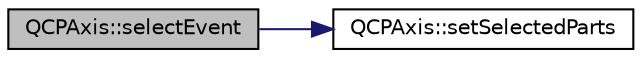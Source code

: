 digraph "QCPAxis::selectEvent"
{
  edge [fontname="Helvetica",fontsize="10",labelfontname="Helvetica",labelfontsize="10"];
  node [fontname="Helvetica",fontsize="10",shape=record];
  rankdir="LR";
  Node596 [label="QCPAxis::selectEvent",height=0.2,width=0.4,color="black", fillcolor="grey75", style="filled", fontcolor="black"];
  Node596 -> Node597 [color="midnightblue",fontsize="10",style="solid",fontname="Helvetica"];
  Node597 [label="QCPAxis::setSelectedParts",height=0.2,width=0.4,color="black", fillcolor="white", style="filled",URL="$d2/deb/class_q_c_p_axis.html#ab9d7a69277dcbed9119b3c1f25ca19c3"];
}
